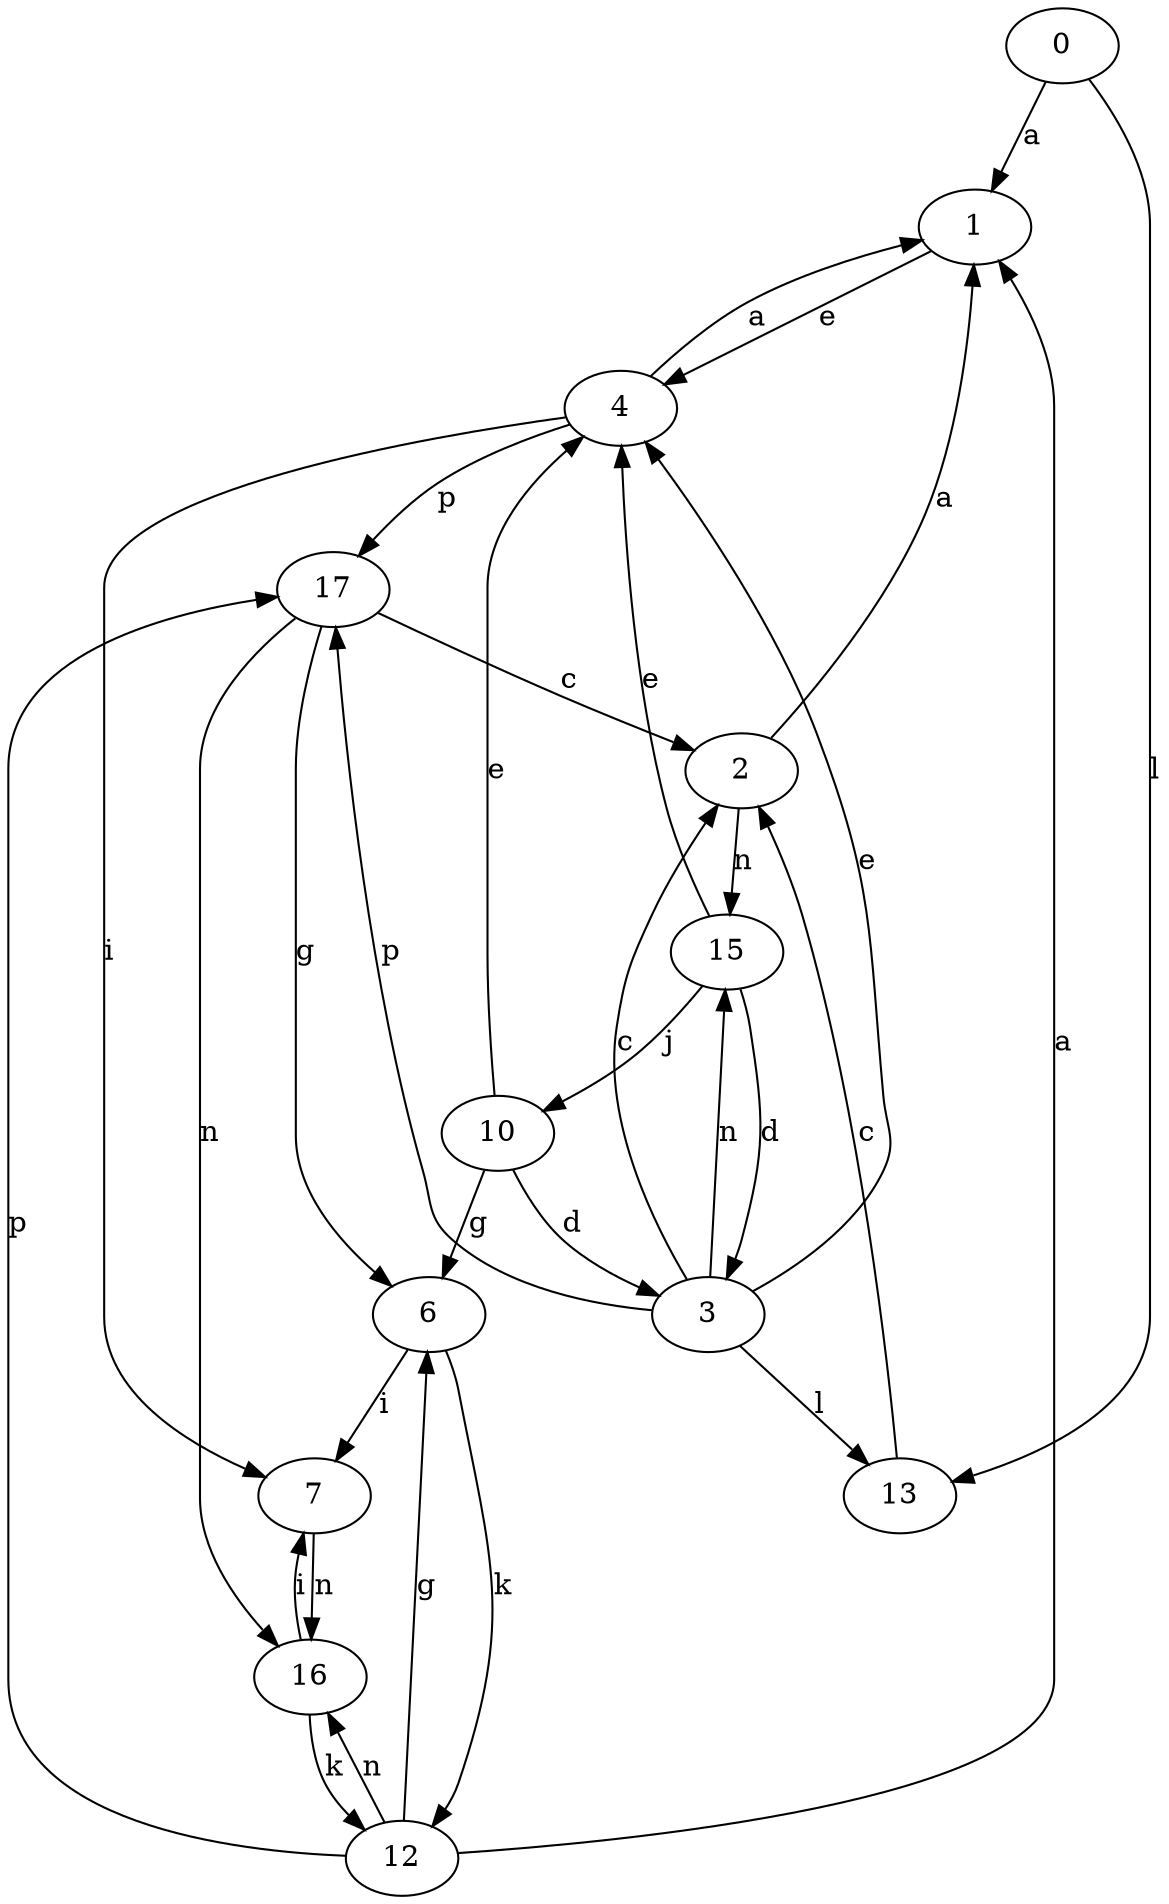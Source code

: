 strict digraph  {
0;
1;
2;
3;
4;
6;
7;
10;
12;
13;
15;
16;
17;
0 -> 1  [label=a];
0 -> 13  [label=l];
1 -> 4  [label=e];
2 -> 1  [label=a];
2 -> 15  [label=n];
3 -> 2  [label=c];
3 -> 4  [label=e];
3 -> 13  [label=l];
3 -> 15  [label=n];
3 -> 17  [label=p];
4 -> 1  [label=a];
4 -> 7  [label=i];
4 -> 17  [label=p];
6 -> 7  [label=i];
6 -> 12  [label=k];
7 -> 16  [label=n];
10 -> 3  [label=d];
10 -> 4  [label=e];
10 -> 6  [label=g];
12 -> 1  [label=a];
12 -> 6  [label=g];
12 -> 16  [label=n];
12 -> 17  [label=p];
13 -> 2  [label=c];
15 -> 3  [label=d];
15 -> 4  [label=e];
15 -> 10  [label=j];
16 -> 7  [label=i];
16 -> 12  [label=k];
17 -> 2  [label=c];
17 -> 6  [label=g];
17 -> 16  [label=n];
}
